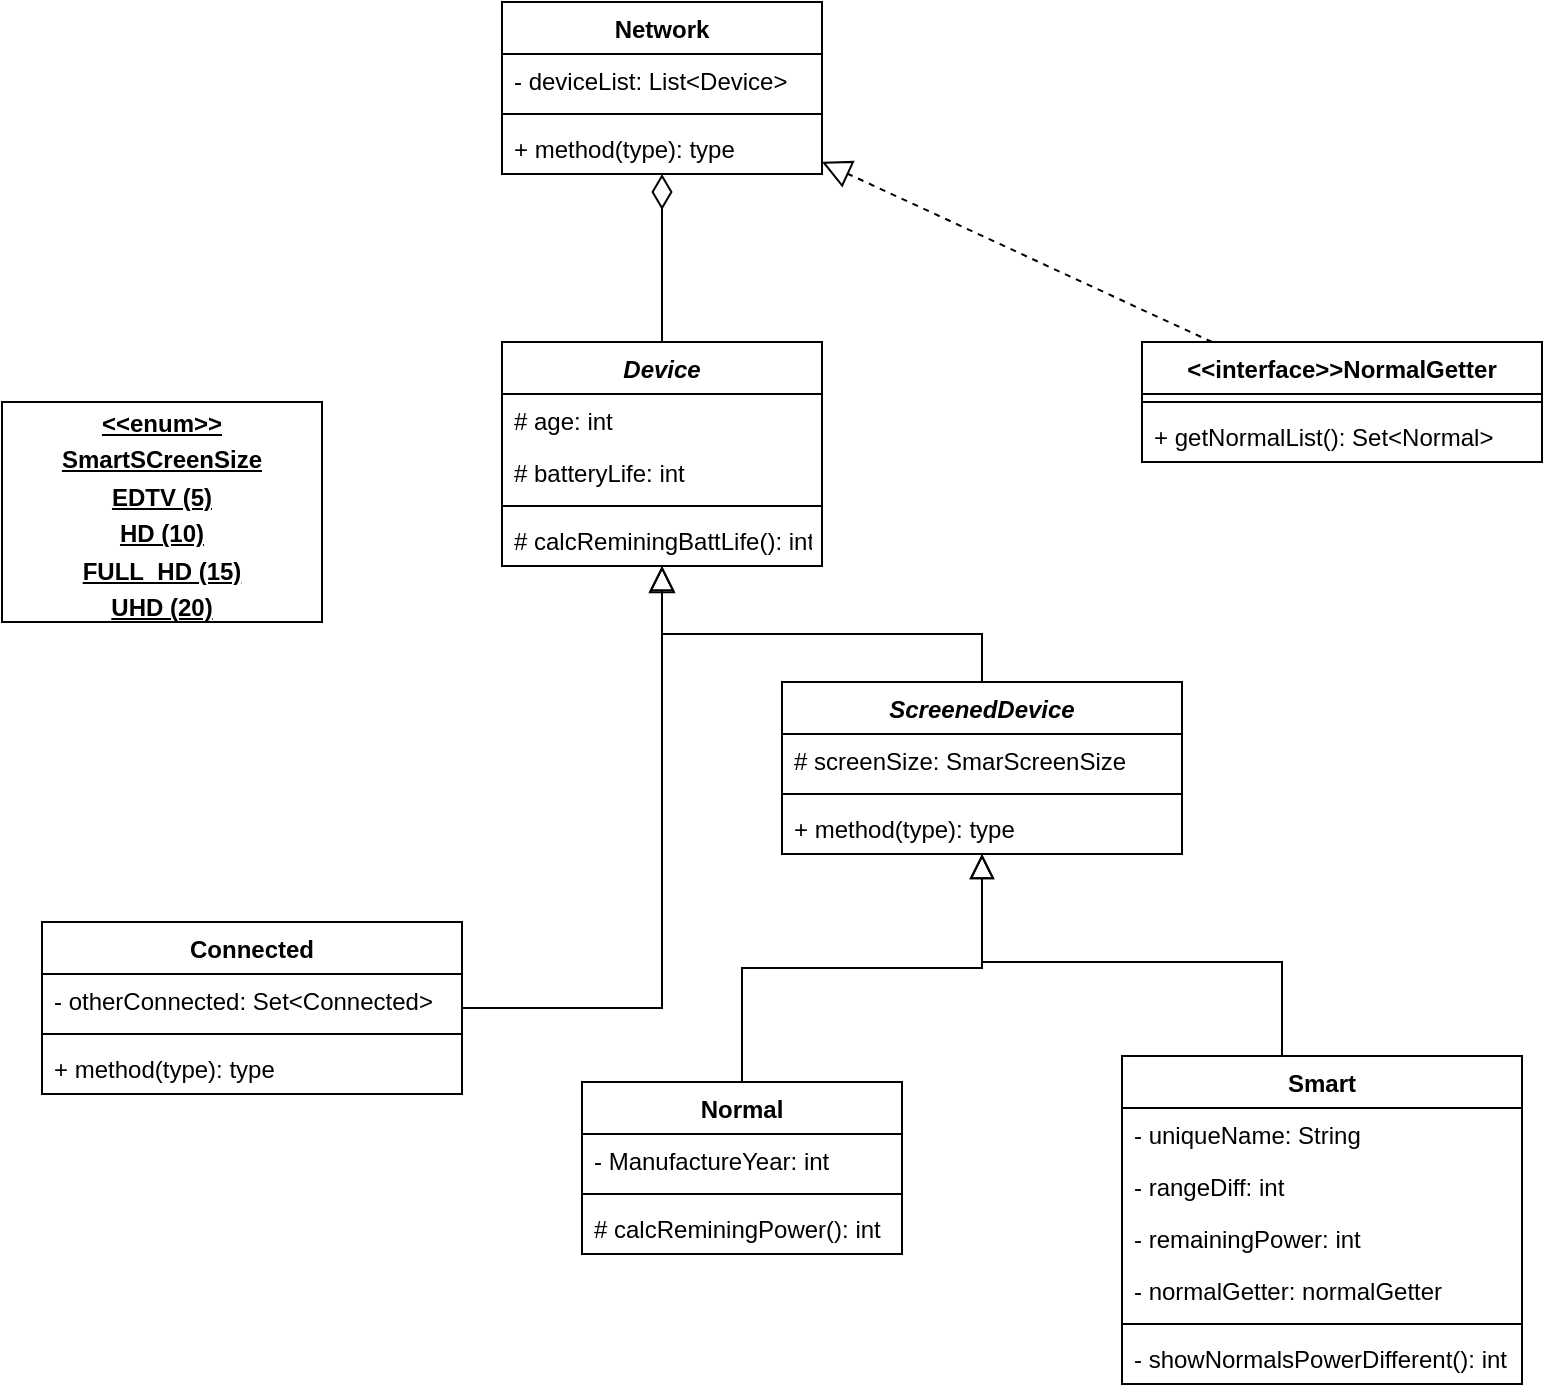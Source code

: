 <mxfile version="13.6.2" type="device"><diagram id="ybRNkYlssL9Ci_Ofr-X4" name="Page-1"><mxGraphModel dx="1102" dy="1000" grid="1" gridSize="10" guides="1" tooltips="1" connect="1" arrows="1" fold="1" page="1" pageScale="1" pageWidth="850" pageHeight="1400" math="0" shadow="0"><root><mxCell id="0"/><mxCell id="1" parent="0"/><mxCell id="3Wc9tH3nRagB5EU4oevG-38" style="edgeStyle=orthogonalEdgeStyle;rounded=0;jumpSize=6;orthogonalLoop=1;jettySize=auto;html=1;entryX=0.5;entryY=1;entryDx=0;entryDy=0;endArrow=diamondThin;endFill=0;endSize=15;" edge="1" parent="1" source="3Wc9tH3nRagB5EU4oevG-13" target="3Wc9tH3nRagB5EU4oevG-1"><mxGeometry relative="1" as="geometry"/></mxCell><mxCell id="3Wc9tH3nRagB5EU4oevG-13" value="Device&#10;" style="swimlane;fontStyle=3;align=center;verticalAlign=top;childLayout=stackLayout;horizontal=1;startSize=26;horizontalStack=0;resizeParent=1;resizeParentMax=0;resizeLast=0;collapsible=1;marginBottom=0;" vertex="1" parent="1"><mxGeometry x="320" y="270" width="160" height="112" as="geometry"/></mxCell><mxCell id="3Wc9tH3nRagB5EU4oevG-14" value="# age: int&#10;" style="text;strokeColor=none;fillColor=none;align=left;verticalAlign=top;spacingLeft=4;spacingRight=4;overflow=hidden;rotatable=0;points=[[0,0.5],[1,0.5]];portConstraint=eastwest;" vertex="1" parent="3Wc9tH3nRagB5EU4oevG-13"><mxGeometry y="26" width="160" height="26" as="geometry"/></mxCell><mxCell id="3Wc9tH3nRagB5EU4oevG-21" value="# batteryLife: int" style="text;strokeColor=none;fillColor=none;align=left;verticalAlign=top;spacingLeft=4;spacingRight=4;overflow=hidden;rotatable=0;points=[[0,0.5],[1,0.5]];portConstraint=eastwest;" vertex="1" parent="3Wc9tH3nRagB5EU4oevG-13"><mxGeometry y="52" width="160" height="26" as="geometry"/></mxCell><mxCell id="3Wc9tH3nRagB5EU4oevG-15" value="" style="line;strokeWidth=1;fillColor=none;align=left;verticalAlign=middle;spacingTop=-1;spacingLeft=3;spacingRight=3;rotatable=0;labelPosition=right;points=[];portConstraint=eastwest;" vertex="1" parent="3Wc9tH3nRagB5EU4oevG-13"><mxGeometry y="78" width="160" height="8" as="geometry"/></mxCell><mxCell id="3Wc9tH3nRagB5EU4oevG-16" value="# calcReminingBattLife(): int" style="text;strokeColor=none;fillColor=none;align=left;verticalAlign=top;spacingLeft=4;spacingRight=4;overflow=hidden;rotatable=0;points=[[0,0.5],[1,0.5]];portConstraint=eastwest;" vertex="1" parent="3Wc9tH3nRagB5EU4oevG-13"><mxGeometry y="86" width="160" height="26" as="geometry"/></mxCell><mxCell id="3Wc9tH3nRagB5EU4oevG-30" style="edgeStyle=orthogonalEdgeStyle;rounded=0;orthogonalLoop=1;jettySize=auto;html=1;endArrow=block;endFill=0;endSize=10;" edge="1" parent="1" source="3Wc9tH3nRagB5EU4oevG-5" target="3Wc9tH3nRagB5EU4oevG-13"><mxGeometry relative="1" as="geometry"/></mxCell><mxCell id="3Wc9tH3nRagB5EU4oevG-5" value="Connected&#10;" style="swimlane;fontStyle=1;align=center;verticalAlign=top;childLayout=stackLayout;horizontal=1;startSize=26;horizontalStack=0;resizeParent=1;resizeParentMax=0;resizeLast=0;collapsible=1;marginBottom=0;" vertex="1" parent="1"><mxGeometry x="90" y="560" width="210" height="86" as="geometry"/></mxCell><mxCell id="3Wc9tH3nRagB5EU4oevG-6" value="- otherConnected: Set&lt;Connected&gt;" style="text;strokeColor=none;fillColor=none;align=left;verticalAlign=top;spacingLeft=4;spacingRight=4;overflow=hidden;rotatable=0;points=[[0,0.5],[1,0.5]];portConstraint=eastwest;" vertex="1" parent="3Wc9tH3nRagB5EU4oevG-5"><mxGeometry y="26" width="210" height="26" as="geometry"/></mxCell><mxCell id="3Wc9tH3nRagB5EU4oevG-7" value="" style="line;strokeWidth=1;fillColor=none;align=left;verticalAlign=middle;spacingTop=-1;spacingLeft=3;spacingRight=3;rotatable=0;labelPosition=right;points=[];portConstraint=eastwest;" vertex="1" parent="3Wc9tH3nRagB5EU4oevG-5"><mxGeometry y="52" width="210" height="8" as="geometry"/></mxCell><mxCell id="3Wc9tH3nRagB5EU4oevG-8" value="+ method(type): type" style="text;strokeColor=none;fillColor=none;align=left;verticalAlign=top;spacingLeft=4;spacingRight=4;overflow=hidden;rotatable=0;points=[[0,0.5],[1,0.5]];portConstraint=eastwest;" vertex="1" parent="3Wc9tH3nRagB5EU4oevG-5"><mxGeometry y="60" width="210" height="26" as="geometry"/></mxCell><mxCell id="3Wc9tH3nRagB5EU4oevG-29" style="edgeStyle=orthogonalEdgeStyle;rounded=0;orthogonalLoop=1;jettySize=auto;html=1;endArrow=block;endFill=0;endSize=11;" edge="1" parent="1" source="3Wc9tH3nRagB5EU4oevG-22" target="3Wc9tH3nRagB5EU4oevG-13"><mxGeometry relative="1" as="geometry"/></mxCell><mxCell id="3Wc9tH3nRagB5EU4oevG-22" value="ScreenedDevice" style="swimlane;fontStyle=3;align=center;verticalAlign=top;childLayout=stackLayout;horizontal=1;startSize=26;horizontalStack=0;resizeParent=1;resizeParentMax=0;resizeLast=0;collapsible=1;marginBottom=0;" vertex="1" parent="1"><mxGeometry x="460" y="440" width="200" height="86" as="geometry"/></mxCell><mxCell id="3Wc9tH3nRagB5EU4oevG-23" value="# screenSize: SmarScreenSize" style="text;strokeColor=none;fillColor=none;align=left;verticalAlign=top;spacingLeft=4;spacingRight=4;overflow=hidden;rotatable=0;points=[[0,0.5],[1,0.5]];portConstraint=eastwest;" vertex="1" parent="3Wc9tH3nRagB5EU4oevG-22"><mxGeometry y="26" width="200" height="26" as="geometry"/></mxCell><mxCell id="3Wc9tH3nRagB5EU4oevG-24" value="" style="line;strokeWidth=1;fillColor=none;align=left;verticalAlign=middle;spacingTop=-1;spacingLeft=3;spacingRight=3;rotatable=0;labelPosition=right;points=[];portConstraint=eastwest;" vertex="1" parent="3Wc9tH3nRagB5EU4oevG-22"><mxGeometry y="52" width="200" height="8" as="geometry"/></mxCell><mxCell id="3Wc9tH3nRagB5EU4oevG-25" value="+ method(type): type" style="text;strokeColor=none;fillColor=none;align=left;verticalAlign=top;spacingLeft=4;spacingRight=4;overflow=hidden;rotatable=0;points=[[0,0.5],[1,0.5]];portConstraint=eastwest;" vertex="1" parent="3Wc9tH3nRagB5EU4oevG-22"><mxGeometry y="60" width="200" height="26" as="geometry"/></mxCell><mxCell id="3Wc9tH3nRagB5EU4oevG-27" style="edgeStyle=orthogonalEdgeStyle;rounded=0;orthogonalLoop=1;jettySize=auto;html=1;endArrow=block;endFill=0;endSize=10;" edge="1" parent="1" source="3Wc9tH3nRagB5EU4oevG-9" target="3Wc9tH3nRagB5EU4oevG-22"><mxGeometry relative="1" as="geometry"/></mxCell><mxCell id="3Wc9tH3nRagB5EU4oevG-28" style="edgeStyle=orthogonalEdgeStyle;rounded=0;orthogonalLoop=1;jettySize=auto;html=1;endArrow=block;endFill=0;jumpSize=6;endSize=10;" edge="1" parent="1" source="3Wc9tH3nRagB5EU4oevG-17" target="3Wc9tH3nRagB5EU4oevG-22"><mxGeometry relative="1" as="geometry"><Array as="points"><mxPoint x="710" y="580"/><mxPoint x="560" y="580"/></Array></mxGeometry></mxCell><mxCell id="3Wc9tH3nRagB5EU4oevG-9" value="Normal&#10;" style="swimlane;fontStyle=1;align=center;verticalAlign=top;childLayout=stackLayout;horizontal=1;startSize=26;horizontalStack=0;resizeParent=1;resizeParentMax=0;resizeLast=0;collapsible=1;marginBottom=0;" vertex="1" parent="1"><mxGeometry x="360" y="640" width="160" height="86" as="geometry"/></mxCell><mxCell id="3Wc9tH3nRagB5EU4oevG-10" value="- ManufactureYear: int" style="text;strokeColor=none;fillColor=none;align=left;verticalAlign=top;spacingLeft=4;spacingRight=4;overflow=hidden;rotatable=0;points=[[0,0.5],[1,0.5]];portConstraint=eastwest;" vertex="1" parent="3Wc9tH3nRagB5EU4oevG-9"><mxGeometry y="26" width="160" height="26" as="geometry"/></mxCell><mxCell id="3Wc9tH3nRagB5EU4oevG-11" value="" style="line;strokeWidth=1;fillColor=none;align=left;verticalAlign=middle;spacingTop=-1;spacingLeft=3;spacingRight=3;rotatable=0;labelPosition=right;points=[];portConstraint=eastwest;" vertex="1" parent="3Wc9tH3nRagB5EU4oevG-9"><mxGeometry y="52" width="160" height="8" as="geometry"/></mxCell><mxCell id="3Wc9tH3nRagB5EU4oevG-31" value="# calcReminingPower(): int" style="text;strokeColor=none;fillColor=none;align=left;verticalAlign=top;spacingLeft=4;spacingRight=4;overflow=hidden;rotatable=0;points=[[0,0.5],[1,0.5]];portConstraint=eastwest;" vertex="1" parent="3Wc9tH3nRagB5EU4oevG-9"><mxGeometry y="60" width="160" height="26" as="geometry"/></mxCell><mxCell id="3Wc9tH3nRagB5EU4oevG-17" value="Smart&#10;" style="swimlane;fontStyle=1;align=center;verticalAlign=top;childLayout=stackLayout;horizontal=1;startSize=26;horizontalStack=0;resizeParent=1;resizeParentMax=0;resizeLast=0;collapsible=1;marginBottom=0;" vertex="1" parent="1"><mxGeometry x="630" y="627" width="200" height="164" as="geometry"/></mxCell><mxCell id="3Wc9tH3nRagB5EU4oevG-18" value="- uniqueName: String" style="text;strokeColor=none;fillColor=none;align=left;verticalAlign=top;spacingLeft=4;spacingRight=4;overflow=hidden;rotatable=0;points=[[0,0.5],[1,0.5]];portConstraint=eastwest;" vertex="1" parent="3Wc9tH3nRagB5EU4oevG-17"><mxGeometry y="26" width="200" height="26" as="geometry"/></mxCell><mxCell id="3Wc9tH3nRagB5EU4oevG-32" value="- rangeDiff: int" style="text;strokeColor=none;fillColor=none;align=left;verticalAlign=top;spacingLeft=4;spacingRight=4;overflow=hidden;rotatable=0;points=[[0,0.5],[1,0.5]];portConstraint=eastwest;" vertex="1" parent="3Wc9tH3nRagB5EU4oevG-17"><mxGeometry y="52" width="200" height="26" as="geometry"/></mxCell><mxCell id="3Wc9tH3nRagB5EU4oevG-26" value="- remainingPower: int" style="text;strokeColor=none;fillColor=none;align=left;verticalAlign=top;spacingLeft=4;spacingRight=4;overflow=hidden;rotatable=0;points=[[0,0.5],[1,0.5]];portConstraint=eastwest;" vertex="1" parent="3Wc9tH3nRagB5EU4oevG-17"><mxGeometry y="78" width="200" height="26" as="geometry"/></mxCell><mxCell id="3Wc9tH3nRagB5EU4oevG-44" value="- normalGetter: normalGetter" style="text;strokeColor=none;fillColor=none;align=left;verticalAlign=top;spacingLeft=4;spacingRight=4;overflow=hidden;rotatable=0;points=[[0,0.5],[1,0.5]];portConstraint=eastwest;" vertex="1" parent="3Wc9tH3nRagB5EU4oevG-17"><mxGeometry y="104" width="200" height="26" as="geometry"/></mxCell><mxCell id="3Wc9tH3nRagB5EU4oevG-19" value="" style="line;strokeWidth=1;fillColor=none;align=left;verticalAlign=middle;spacingTop=-1;spacingLeft=3;spacingRight=3;rotatable=0;labelPosition=right;points=[];portConstraint=eastwest;" vertex="1" parent="3Wc9tH3nRagB5EU4oevG-17"><mxGeometry y="130" width="200" height="8" as="geometry"/></mxCell><mxCell id="3Wc9tH3nRagB5EU4oevG-20" value="- showNormalsPowerDifferent(): int" style="text;strokeColor=none;fillColor=none;align=left;verticalAlign=top;spacingLeft=4;spacingRight=4;overflow=hidden;rotatable=0;points=[[0,0.5],[1,0.5]];portConstraint=eastwest;" vertex="1" parent="3Wc9tH3nRagB5EU4oevG-17"><mxGeometry y="138" width="200" height="26" as="geometry"/></mxCell><mxCell id="3Wc9tH3nRagB5EU4oevG-37" value="&lt;p style=&quot;margin: 0px ; margin-top: 4px ; text-align: center ; text-decoration: underline&quot;&gt;&lt;b&gt;&amp;lt;&amp;lt;enum&amp;gt;&amp;gt;&lt;/b&gt;&lt;/p&gt;&lt;p style=&quot;margin: 0px ; margin-top: 4px ; text-align: center ; text-decoration: underline&quot;&gt;&lt;b&gt;SmartSCreenSize&lt;/b&gt;&lt;/p&gt;&lt;p style=&quot;margin: 0px ; margin-top: 4px ; text-align: center ; text-decoration: underline&quot;&gt;&lt;b&gt;EDTV (5)&lt;/b&gt;&lt;/p&gt;&lt;p style=&quot;margin: 0px ; margin-top: 4px ; text-align: center ; text-decoration: underline&quot;&gt;&lt;b&gt;HD (10)&lt;/b&gt;&lt;/p&gt;&lt;p style=&quot;margin: 0px ; margin-top: 4px ; text-align: center ; text-decoration: underline&quot;&gt;&lt;b&gt;FULL_HD (15)&lt;/b&gt;&lt;/p&gt;&lt;p style=&quot;margin: 0px ; margin-top: 4px ; text-align: center ; text-decoration: underline&quot;&gt;&lt;b&gt;UHD (20)&lt;/b&gt;&lt;/p&gt;" style="verticalAlign=top;align=left;overflow=fill;fontSize=12;fontFamily=Helvetica;html=1;" vertex="1" parent="1"><mxGeometry x="70" y="300" width="160" height="110" as="geometry"/></mxCell><mxCell id="3Wc9tH3nRagB5EU4oevG-1" value="Network&#10;" style="swimlane;fontStyle=1;align=center;verticalAlign=top;childLayout=stackLayout;horizontal=1;startSize=26;horizontalStack=0;resizeParent=1;resizeParentMax=0;resizeLast=0;collapsible=1;marginBottom=0;" vertex="1" parent="1"><mxGeometry x="320" y="100" width="160" height="86" as="geometry"/></mxCell><mxCell id="3Wc9tH3nRagB5EU4oevG-2" value="- deviceList: List&lt;Device&gt;" style="text;strokeColor=none;fillColor=none;align=left;verticalAlign=top;spacingLeft=4;spacingRight=4;overflow=hidden;rotatable=0;points=[[0,0.5],[1,0.5]];portConstraint=eastwest;" vertex="1" parent="3Wc9tH3nRagB5EU4oevG-1"><mxGeometry y="26" width="160" height="26" as="geometry"/></mxCell><mxCell id="3Wc9tH3nRagB5EU4oevG-3" value="" style="line;strokeWidth=1;fillColor=none;align=left;verticalAlign=middle;spacingTop=-1;spacingLeft=3;spacingRight=3;rotatable=0;labelPosition=right;points=[];portConstraint=eastwest;" vertex="1" parent="3Wc9tH3nRagB5EU4oevG-1"><mxGeometry y="52" width="160" height="8" as="geometry"/></mxCell><mxCell id="3Wc9tH3nRagB5EU4oevG-4" value="+ method(type): type" style="text;strokeColor=none;fillColor=none;align=left;verticalAlign=top;spacingLeft=4;spacingRight=4;overflow=hidden;rotatable=0;points=[[0,0.5],[1,0.5]];portConstraint=eastwest;" vertex="1" parent="3Wc9tH3nRagB5EU4oevG-1"><mxGeometry y="60" width="160" height="26" as="geometry"/></mxCell><mxCell id="3Wc9tH3nRagB5EU4oevG-39" value="&lt;&lt;interface&gt;&gt;NormalGetter" style="swimlane;fontStyle=1;align=center;verticalAlign=top;childLayout=stackLayout;horizontal=1;startSize=26;horizontalStack=0;resizeParent=1;resizeParentMax=0;resizeLast=0;collapsible=1;marginBottom=0;" vertex="1" parent="1"><mxGeometry x="640" y="270" width="200" height="60" as="geometry"/></mxCell><mxCell id="3Wc9tH3nRagB5EU4oevG-41" value="" style="line;strokeWidth=1;fillColor=none;align=left;verticalAlign=middle;spacingTop=-1;spacingLeft=3;spacingRight=3;rotatable=0;labelPosition=right;points=[];portConstraint=eastwest;" vertex="1" parent="3Wc9tH3nRagB5EU4oevG-39"><mxGeometry y="26" width="200" height="8" as="geometry"/></mxCell><mxCell id="3Wc9tH3nRagB5EU4oevG-42" value="+ getNormalList(): Set&lt;Normal&gt;" style="text;strokeColor=none;fillColor=none;align=left;verticalAlign=top;spacingLeft=4;spacingRight=4;overflow=hidden;rotatable=0;points=[[0,0.5],[1,0.5]];portConstraint=eastwest;" vertex="1" parent="3Wc9tH3nRagB5EU4oevG-39"><mxGeometry y="34" width="200" height="26" as="geometry"/></mxCell><mxCell id="3Wc9tH3nRagB5EU4oevG-43" value="" style="endArrow=block;dashed=1;endFill=0;endSize=12;html=1;" edge="1" parent="1" source="3Wc9tH3nRagB5EU4oevG-39" target="3Wc9tH3nRagB5EU4oevG-1"><mxGeometry width="160" relative="1" as="geometry"><mxPoint x="740" y="330" as="sourcePoint"/><mxPoint x="470" y="460" as="targetPoint"/></mxGeometry></mxCell></root></mxGraphModel></diagram></mxfile>